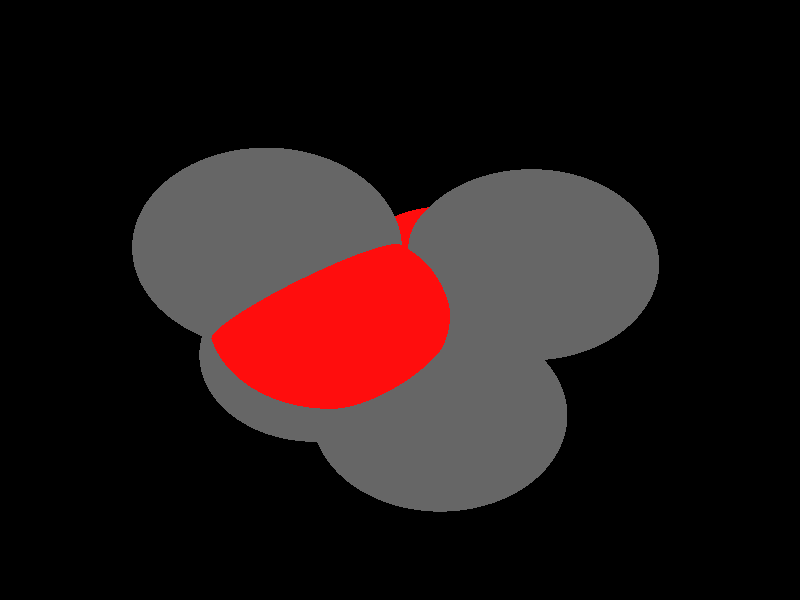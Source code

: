 global_settings {
	ambient_light rgb <0.200000002980232, 0.200000002980232, 0.200000002980232>
	max_trace_level 15
}

background { color rgb <0,0,0> }

camera {
	perspective
	location <-10.7022381907965, 9.45197406914067, 1.15927559154187>
	angle 40
	up <0.221726008741227, 0.377554280514764, -0.899049688455907>
	right <0.644516414927004, 0.63513620209797, 0.425676632755673> * 1
	direction <0.731735039435264, -0.673835862840162, -0.102513716219476> }

light_source {
	<-1.61711960938862, 38.3941806206911, -4.94530203386164>
	color rgb <1, 1, 1>
	fade_distance 53.0954352368197
	fade_power 0
	spotlight
	area_light <20, 0, 0>, <0, 0, 20>, 20, 20
	circular
	orient
	point_at <1.61711960938862, -38.3941806206911, 4.94530203386164>
}

light_source {
	<0.145019126042801, -15.4172925611221, -27.1087489576528>
	color rgb <0.300000011920929, 0.300000011920929, 0.300000011920929> shadowless
	fade_distance 53.0954352368197
	fade_power 0
	parallel
	point_at <-0.145019126042801, 15.4172925611221, 27.1087489576528>
}

#default {
	finish {ambient 0.5 diffuse 1 specular 0.2 roughness .01 metallic 1}
}

union {
cylinder {
	<1.35808281549829, 0.83987443794266, -0.175586253399699>, 	<1.28547527116557, 0.114425228424231, -0.284579734407178>, 0.075
	pigment { rgbt <0.400000005960464, 0.400000005960464, 0.400000005960464, 0> }
}
cylinder {
	<1.28547527116557, 0.114425228424231, -0.284579734407178>, 	<1.2181864147329, -0.557882975318251, -0.385589164804685>, 0.075
	pigment { rgbt <1, 0.0500000007450581, 0.0500000007450581, 0> }
}
cylinder {
	<-1.30974503162747, -0.750239358492078, -1.77396762172246>, 	<-1.23412885836772, -0.666614714362563, -1.04544847033412>, 0.075
	pigment { rgbt <0.400000005960464, 0.400000005960464, 0.400000005960464, 0> }
}
cylinder {
	<-1.23412885836772, -0.666614714362563, -1.04544847033412>, 	<-1.16405164528179, -0.589115658892388, -0.370294074016599>, 0.075
	pigment { rgbt <1, 0.0500000007450581, 0.0500000007450581, 0> }
}
cylinder {
	<0.12658330507232, -2.6508301570911, -0.0699231907284344>, 	<0.0824078417305259, -1.89506471671275, 0.0551289902121336>, 0.075
	pigment { rgbt <0.400000005960464, 0.400000005960464, 0.400000005960464, 0> }
}
cylinder {
	<0.0824078417305259, -1.89506471671275, 0.0551289902121336>, 	<0.0382323783887314, -1.13929927633441, 0.180181171152702>, 0.075
	pigment { rgbt <0.400000005960464, 0.400000005960464, 0.400000005960464, 0> }
}
cylinder {
	<1.2181864147329, -0.557882975318251, -0.385589164804685>, 	<0.650458172081326, -0.837628155772553, -0.113371952367615>, 0.075
	pigment { rgbt <1, 0.0500000007450581, 0.0500000007450581, 0> }
}
cylinder {
	<0.650458172081326, -0.837628155772553, -0.113371952367615>, 	<0.0382323783887314, -1.13929927633441, 0.180181171152702>, 0.075
	pigment { rgbt <0.400000005960464, 0.400000005960464, 0.400000005960464, 0> }
}
cylinder {
	<-1.16405164528179, -0.589115658892388, -0.370294074016599>, 	<-0.5855751477702, -0.853835380472366, -0.105434036352457>, 0.075
	pigment { rgbt <1, 0.0500000007450581, 0.0500000007450581, 0> }
}
cylinder {
	<-0.5855751477702, -0.853835380472366, -0.105434036352457>, 	<0.0382323783887314, -1.13929927633441, 0.180181171152702>, 0.075
	pigment { rgbt <0.400000005960464, 0.400000005960464, 0.400000005960464, 0> }
}
cylinder {
	<0.0382323783887314, -1.13929927633441, 0.180181171152702>, 	<0.00540308697274413, -1.02640861585624, 0.938519407692718>, 0.075
	pigment { rgbt <0.400000005960464, 0.400000005960464, 0.400000005960464, 0> }
}
cylinder {
	<0.00540308697274413, -1.02640861585624, 0.938519407692718>, 	<-0.0274262044432431, -0.913517955378082, 1.69685764423274>, 0.075
	pigment { rgbt <0.400000005960464, 0.400000005960464, 0.400000005960464, 0> }
}
sphere {
	<1.35808281549829, 0.83987443794266, -0.175586253399699>, 0.4104
	pigment { rgbt <0.400000005960464, 0.400000005960464, 0.400000005960464,0> }
}
sphere {
	<-1.30974503162747, -0.750239358492078, -1.77396762172246>, 0.4104
	pigment { rgbt <0.400000005960464, 0.400000005960464, 0.400000005960464,0> }
}
sphere {
	<0.12658330507232, -2.6508301570911, -0.0699231907284344>, 0.4104
	pigment { rgbt <0.400000005960464, 0.400000005960464, 0.400000005960464,0> }
}
sphere {
	<1.2181864147329, -0.557882975318251, -0.385589164804685>, 0.3564
	pigment { rgbt <1, 0.0500000007450581, 0.0500000007450581,0> }
}
sphere {
	<-1.16405164528179, -0.589115658892388, -0.370294074016599>, 0.3564
	pigment { rgbt <1, 0.0500000007450581, 0.0500000007450581,0> }
}
sphere {
	<0.0382323783887314, -1.13929927633441, 0.180181171152702>, 0.4104
	pigment { rgbt <0.400000005960464, 0.400000005960464, 0.400000005960464,0> }
}
sphere {
	<-0.0274262044432431, -0.913517955378082, 1.69685764423274>, 0.4104
	pigment { rgbt <0.400000005960464, 0.400000005960464, 0.400000005960464,0> }
}
}
merge {
}
union {
}
merge {
sphere {
	<1.35808281549829, 0.83987443794266, -0.175586253399699>, 1.69983
	pigment { rgbt <0, 0, 0,0> }
}
sphere {
	<-1.30974503162747, -0.750239358492078, -1.77396762172246>, 1.69983
	pigment { rgbt <0, 0, 0,0> }
}
sphere {
	<0.12658330507232, -2.6508301570911, -0.0699231907284344>, 1.69983
	pigment { rgbt <0, 0, 0,0> }
}
sphere {
	<1.2181864147329, -0.557882975318251, -0.385589164804685>, 1.519848
	pigment { rgbt <0, 0, 0,0> }
}
sphere {
	<-1.16405164528179, -0.589115658892388, -0.370294074016599>, 1.519848
	pigment { rgbt <0, 0, 0,0> }
}
sphere {
	<0.0382323783887314, -1.13929927633441, 0.180181171152702>, 1.69983
	pigment { rgbt <0, 0, 0,0> }
}
sphere {
	<-0.0274262044432431, -0.913517955378082, 1.69685764423274>, 1.69983
	pigment { rgbt <0, 0, 0,0> }
}
sphere {
	<1.35808281549829, 0.83987443794266, -0.175586253399699>, 1.7
	pigment { rgbt <0.400000005960464, 0.400000005960464, 0.400000005960464,0.350000023841858> }
}
sphere {
	<-1.30974503162747, -0.750239358492078, -1.77396762172246>, 1.7
	pigment { rgbt <0.400000005960464, 0.400000005960464, 0.400000005960464,0.350000023841858> }
}
sphere {
	<0.12658330507232, -2.6508301570911, -0.0699231907284344>, 1.7
	pigment { rgbt <0.400000005960464, 0.400000005960464, 0.400000005960464,0.350000023841858> }
}
sphere {
	<1.2181864147329, -0.557882975318251, -0.385589164804685>, 1.52
	pigment { rgbt <1, 0.0500000007450581, 0.0500000007450581,0.350000023841858> }
}
sphere {
	<-1.16405164528179, -0.589115658892388, -0.370294074016599>, 1.52
	pigment { rgbt <1, 0.0500000007450581, 0.0500000007450581,0.350000023841858> }
}
sphere {
	<0.0382323783887314, -1.13929927633441, 0.180181171152702>, 1.7
	pigment { rgbt <0.400000005960464, 0.400000005960464, 0.400000005960464,0.350000023841858> }
}
sphere {
	<-0.0274262044432431, -0.913517955378082, 1.69685764423274>, 1.7
	pigment { rgbt <0.400000005960464, 0.400000005960464, 0.400000005960464,0.350000023841858> }
}
}

